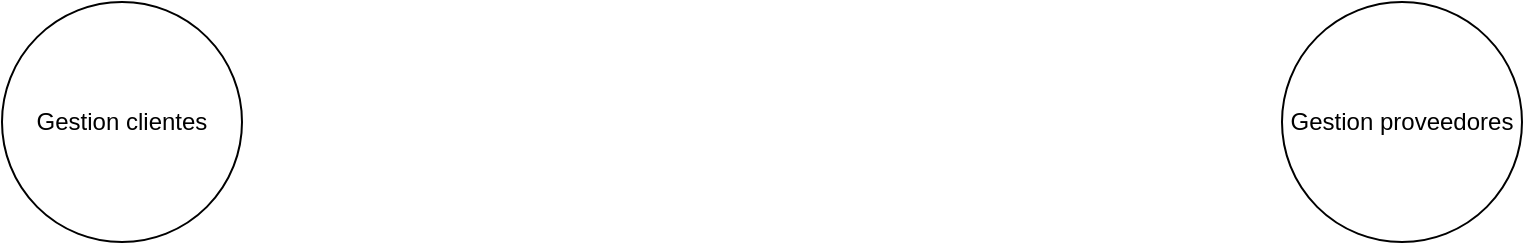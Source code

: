 <mxfile version="22.1.9" type="device">
  <diagram name="Página-1" id="6RjeIC4r041uLRDKQ1CJ">
    <mxGraphModel dx="1434" dy="789" grid="1" gridSize="10" guides="1" tooltips="1" connect="1" arrows="1" fold="1" page="1" pageScale="1" pageWidth="1169" pageHeight="827" math="0" shadow="0">
      <root>
        <mxCell id="0" />
        <mxCell id="1" parent="0" />
        <mxCell id="R9ZesK_InPCsZ1EnUKVi-1" value="Gestion clientes" style="ellipse;whiteSpace=wrap;html=1;aspect=fixed;" vertex="1" parent="1">
          <mxGeometry x="160" y="200" width="120" height="120" as="geometry" />
        </mxCell>
        <mxCell id="R9ZesK_InPCsZ1EnUKVi-2" value="&lt;div&gt;Gestion proveedores&lt;/div&gt;" style="ellipse;whiteSpace=wrap;html=1;aspect=fixed;" vertex="1" parent="1">
          <mxGeometry x="800" y="200" width="120" height="120" as="geometry" />
        </mxCell>
      </root>
    </mxGraphModel>
  </diagram>
</mxfile>
